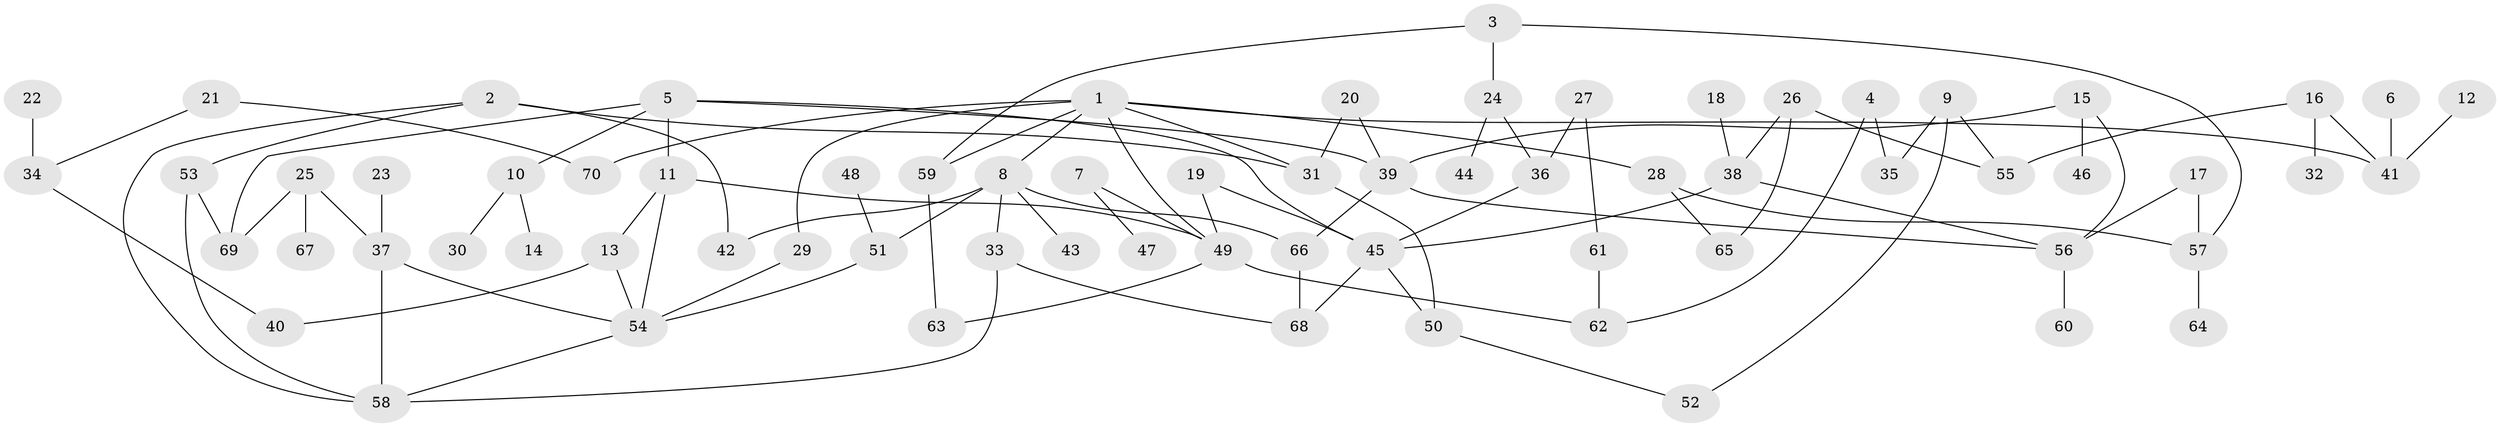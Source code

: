 // original degree distribution, {8: 0.007194244604316547, 4: 0.1510791366906475, 7: 0.007194244604316547, 5: 0.02877697841726619, 3: 0.16546762589928057, 1: 0.33093525179856115, 6: 0.02158273381294964, 2: 0.28776978417266186}
// Generated by graph-tools (version 1.1) at 2025/01/03/09/25 03:01:03]
// undirected, 70 vertices, 97 edges
graph export_dot {
graph [start="1"]
  node [color=gray90,style=filled];
  1;
  2;
  3;
  4;
  5;
  6;
  7;
  8;
  9;
  10;
  11;
  12;
  13;
  14;
  15;
  16;
  17;
  18;
  19;
  20;
  21;
  22;
  23;
  24;
  25;
  26;
  27;
  28;
  29;
  30;
  31;
  32;
  33;
  34;
  35;
  36;
  37;
  38;
  39;
  40;
  41;
  42;
  43;
  44;
  45;
  46;
  47;
  48;
  49;
  50;
  51;
  52;
  53;
  54;
  55;
  56;
  57;
  58;
  59;
  60;
  61;
  62;
  63;
  64;
  65;
  66;
  67;
  68;
  69;
  70;
  1 -- 8 [weight=1.0];
  1 -- 28 [weight=1.0];
  1 -- 29 [weight=1.0];
  1 -- 31 [weight=1.0];
  1 -- 41 [weight=1.0];
  1 -- 49 [weight=1.0];
  1 -- 59 [weight=1.0];
  1 -- 70 [weight=1.0];
  2 -- 31 [weight=1.0];
  2 -- 42 [weight=1.0];
  2 -- 53 [weight=1.0];
  2 -- 58 [weight=1.0];
  3 -- 24 [weight=1.0];
  3 -- 57 [weight=1.0];
  3 -- 59 [weight=1.0];
  4 -- 35 [weight=1.0];
  4 -- 62 [weight=1.0];
  5 -- 10 [weight=1.0];
  5 -- 11 [weight=1.0];
  5 -- 39 [weight=1.0];
  5 -- 45 [weight=1.0];
  5 -- 69 [weight=1.0];
  6 -- 41 [weight=1.0];
  7 -- 47 [weight=1.0];
  7 -- 49 [weight=1.0];
  8 -- 33 [weight=1.0];
  8 -- 42 [weight=1.0];
  8 -- 43 [weight=1.0];
  8 -- 51 [weight=1.0];
  8 -- 66 [weight=1.0];
  9 -- 35 [weight=1.0];
  9 -- 52 [weight=1.0];
  9 -- 55 [weight=1.0];
  10 -- 14 [weight=1.0];
  10 -- 30 [weight=1.0];
  11 -- 13 [weight=1.0];
  11 -- 49 [weight=1.0];
  11 -- 54 [weight=1.0];
  12 -- 41 [weight=1.0];
  13 -- 40 [weight=1.0];
  13 -- 54 [weight=1.0];
  15 -- 39 [weight=1.0];
  15 -- 46 [weight=1.0];
  15 -- 56 [weight=1.0];
  16 -- 32 [weight=1.0];
  16 -- 41 [weight=1.0];
  16 -- 55 [weight=1.0];
  17 -- 56 [weight=1.0];
  17 -- 57 [weight=1.0];
  18 -- 38 [weight=1.0];
  19 -- 45 [weight=1.0];
  19 -- 49 [weight=1.0];
  20 -- 31 [weight=1.0];
  20 -- 39 [weight=1.0];
  21 -- 34 [weight=1.0];
  21 -- 70 [weight=1.0];
  22 -- 34 [weight=1.0];
  23 -- 37 [weight=1.0];
  24 -- 36 [weight=1.0];
  24 -- 44 [weight=1.0];
  25 -- 37 [weight=1.0];
  25 -- 67 [weight=1.0];
  25 -- 69 [weight=1.0];
  26 -- 38 [weight=1.0];
  26 -- 55 [weight=1.0];
  26 -- 65 [weight=1.0];
  27 -- 36 [weight=1.0];
  27 -- 61 [weight=1.0];
  28 -- 57 [weight=1.0];
  28 -- 65 [weight=1.0];
  29 -- 54 [weight=1.0];
  31 -- 50 [weight=1.0];
  33 -- 58 [weight=1.0];
  33 -- 68 [weight=1.0];
  34 -- 40 [weight=1.0];
  36 -- 45 [weight=1.0];
  37 -- 54 [weight=1.0];
  37 -- 58 [weight=1.0];
  38 -- 45 [weight=1.0];
  38 -- 56 [weight=1.0];
  39 -- 56 [weight=1.0];
  39 -- 66 [weight=1.0];
  45 -- 50 [weight=1.0];
  45 -- 68 [weight=1.0];
  48 -- 51 [weight=1.0];
  49 -- 62 [weight=1.0];
  49 -- 63 [weight=1.0];
  50 -- 52 [weight=1.0];
  51 -- 54 [weight=1.0];
  53 -- 58 [weight=1.0];
  53 -- 69 [weight=1.0];
  54 -- 58 [weight=1.0];
  56 -- 60 [weight=1.0];
  57 -- 64 [weight=1.0];
  59 -- 63 [weight=1.0];
  61 -- 62 [weight=1.0];
  66 -- 68 [weight=1.0];
}
